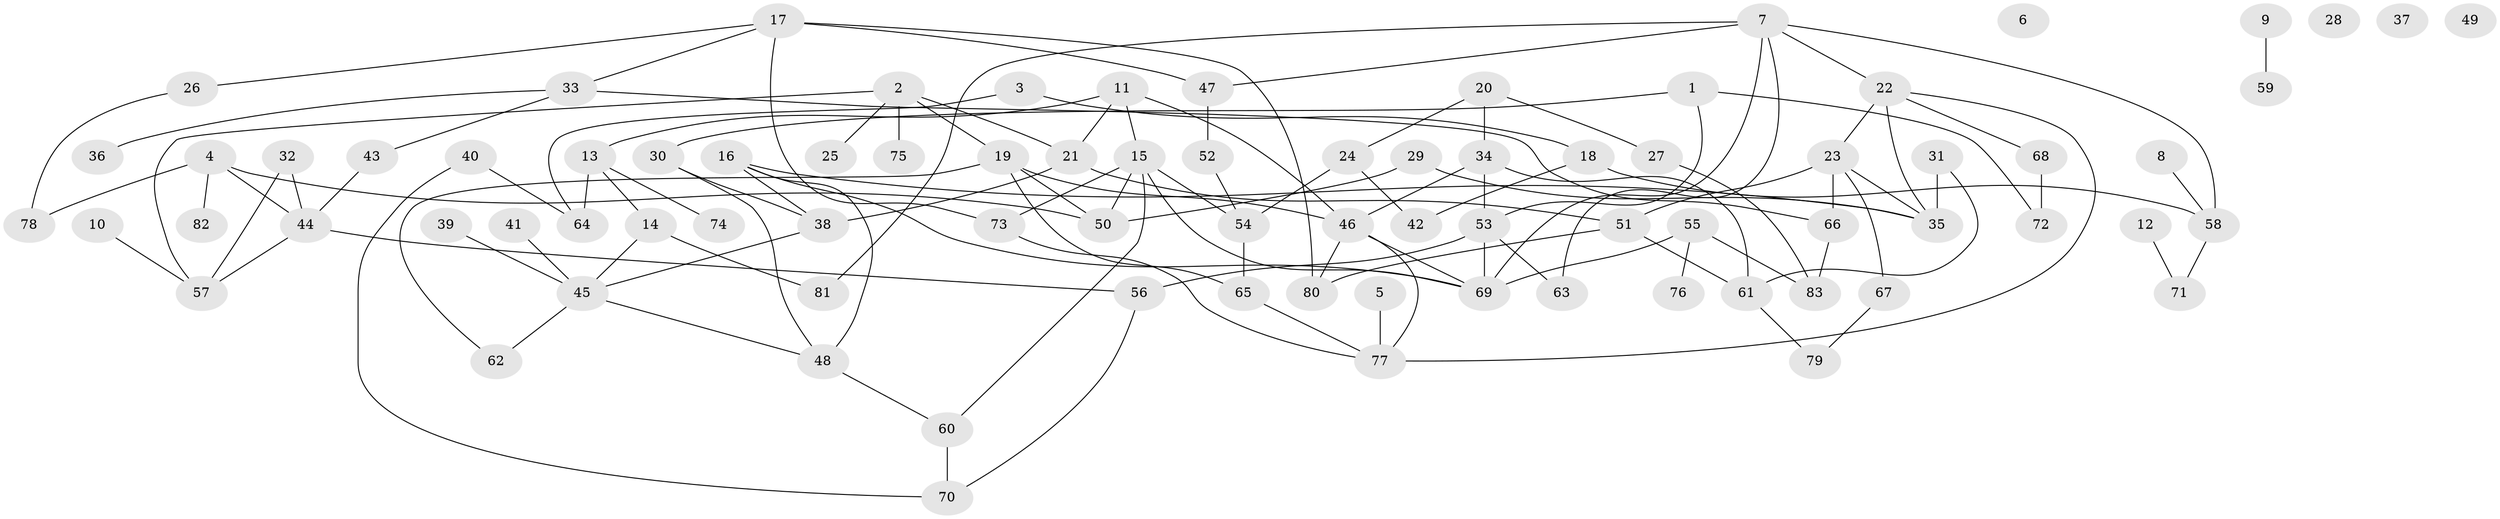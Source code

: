 // Generated by graph-tools (version 1.1) at 2025/00/03/09/25 03:00:47]
// undirected, 83 vertices, 119 edges
graph export_dot {
graph [start="1"]
  node [color=gray90,style=filled];
  1;
  2;
  3;
  4;
  5;
  6;
  7;
  8;
  9;
  10;
  11;
  12;
  13;
  14;
  15;
  16;
  17;
  18;
  19;
  20;
  21;
  22;
  23;
  24;
  25;
  26;
  27;
  28;
  29;
  30;
  31;
  32;
  33;
  34;
  35;
  36;
  37;
  38;
  39;
  40;
  41;
  42;
  43;
  44;
  45;
  46;
  47;
  48;
  49;
  50;
  51;
  52;
  53;
  54;
  55;
  56;
  57;
  58;
  59;
  60;
  61;
  62;
  63;
  64;
  65;
  66;
  67;
  68;
  69;
  70;
  71;
  72;
  73;
  74;
  75;
  76;
  77;
  78;
  79;
  80;
  81;
  82;
  83;
  1 -- 30;
  1 -- 53;
  1 -- 72;
  2 -- 19;
  2 -- 21;
  2 -- 25;
  2 -- 57;
  2 -- 75;
  3 -- 18;
  3 -- 64;
  4 -- 44;
  4 -- 50;
  4 -- 78;
  4 -- 82;
  5 -- 77;
  7 -- 22;
  7 -- 47;
  7 -- 58;
  7 -- 63;
  7 -- 69;
  7 -- 81;
  8 -- 58;
  9 -- 59;
  10 -- 57;
  11 -- 13;
  11 -- 15;
  11 -- 21;
  11 -- 46;
  12 -- 71;
  13 -- 14;
  13 -- 64;
  13 -- 74;
  14 -- 45;
  14 -- 81;
  15 -- 50;
  15 -- 54;
  15 -- 60;
  15 -- 69;
  15 -- 73;
  16 -- 35;
  16 -- 38;
  16 -- 48;
  16 -- 69;
  17 -- 26;
  17 -- 33;
  17 -- 47;
  17 -- 73;
  17 -- 80;
  18 -- 42;
  18 -- 58;
  19 -- 46;
  19 -- 50;
  19 -- 62;
  19 -- 65;
  20 -- 24;
  20 -- 27;
  20 -- 34;
  21 -- 38;
  21 -- 51;
  22 -- 23;
  22 -- 35;
  22 -- 68;
  22 -- 77;
  23 -- 35;
  23 -- 51;
  23 -- 66;
  23 -- 67;
  24 -- 42;
  24 -- 54;
  26 -- 78;
  27 -- 83;
  29 -- 35;
  29 -- 50;
  30 -- 38;
  30 -- 48;
  31 -- 35;
  31 -- 61;
  32 -- 44;
  32 -- 57;
  33 -- 36;
  33 -- 43;
  33 -- 66;
  34 -- 46;
  34 -- 53;
  34 -- 61;
  38 -- 45;
  39 -- 45;
  40 -- 64;
  40 -- 70;
  41 -- 45;
  43 -- 44;
  44 -- 56;
  44 -- 57;
  45 -- 48;
  45 -- 62;
  46 -- 69;
  46 -- 77;
  46 -- 80;
  47 -- 52;
  48 -- 60;
  51 -- 61;
  51 -- 80;
  52 -- 54;
  53 -- 56;
  53 -- 63;
  53 -- 69;
  54 -- 65;
  55 -- 69;
  55 -- 76;
  55 -- 83;
  56 -- 70;
  58 -- 71;
  60 -- 70;
  61 -- 79;
  65 -- 77;
  66 -- 83;
  67 -- 79;
  68 -- 72;
  73 -- 77;
}
